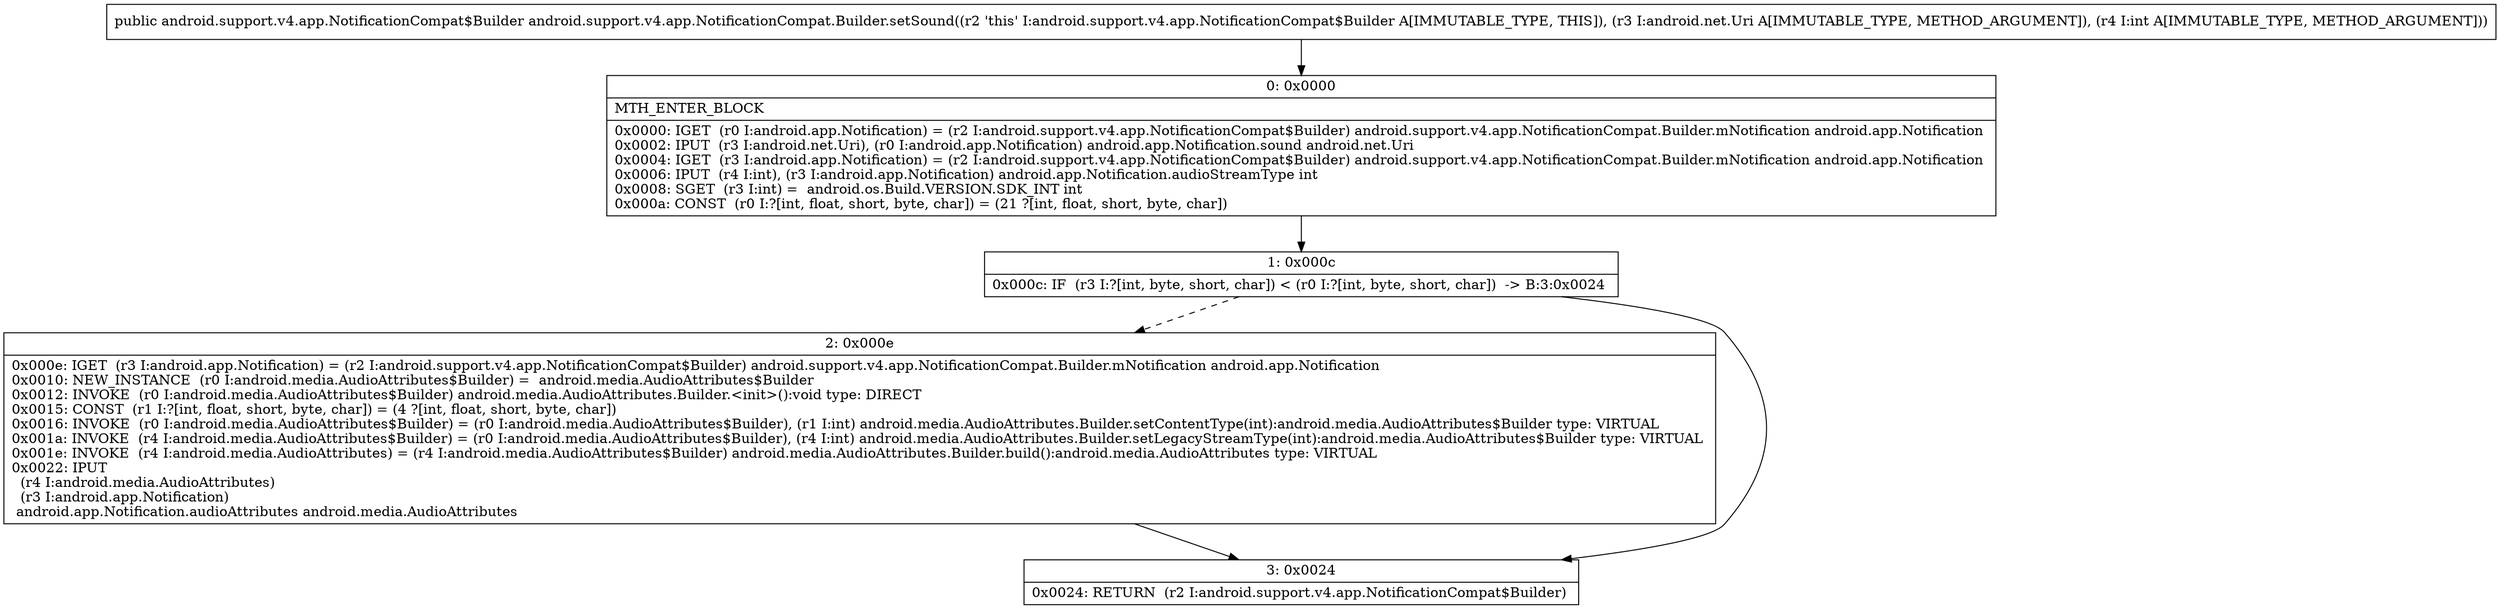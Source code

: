 digraph "CFG forandroid.support.v4.app.NotificationCompat.Builder.setSound(Landroid\/net\/Uri;I)Landroid\/support\/v4\/app\/NotificationCompat$Builder;" {
Node_0 [shape=record,label="{0\:\ 0x0000|MTH_ENTER_BLOCK\l|0x0000: IGET  (r0 I:android.app.Notification) = (r2 I:android.support.v4.app.NotificationCompat$Builder) android.support.v4.app.NotificationCompat.Builder.mNotification android.app.Notification \l0x0002: IPUT  (r3 I:android.net.Uri), (r0 I:android.app.Notification) android.app.Notification.sound android.net.Uri \l0x0004: IGET  (r3 I:android.app.Notification) = (r2 I:android.support.v4.app.NotificationCompat$Builder) android.support.v4.app.NotificationCompat.Builder.mNotification android.app.Notification \l0x0006: IPUT  (r4 I:int), (r3 I:android.app.Notification) android.app.Notification.audioStreamType int \l0x0008: SGET  (r3 I:int) =  android.os.Build.VERSION.SDK_INT int \l0x000a: CONST  (r0 I:?[int, float, short, byte, char]) = (21 ?[int, float, short, byte, char]) \l}"];
Node_1 [shape=record,label="{1\:\ 0x000c|0x000c: IF  (r3 I:?[int, byte, short, char]) \< (r0 I:?[int, byte, short, char])  \-\> B:3:0x0024 \l}"];
Node_2 [shape=record,label="{2\:\ 0x000e|0x000e: IGET  (r3 I:android.app.Notification) = (r2 I:android.support.v4.app.NotificationCompat$Builder) android.support.v4.app.NotificationCompat.Builder.mNotification android.app.Notification \l0x0010: NEW_INSTANCE  (r0 I:android.media.AudioAttributes$Builder) =  android.media.AudioAttributes$Builder \l0x0012: INVOKE  (r0 I:android.media.AudioAttributes$Builder) android.media.AudioAttributes.Builder.\<init\>():void type: DIRECT \l0x0015: CONST  (r1 I:?[int, float, short, byte, char]) = (4 ?[int, float, short, byte, char]) \l0x0016: INVOKE  (r0 I:android.media.AudioAttributes$Builder) = (r0 I:android.media.AudioAttributes$Builder), (r1 I:int) android.media.AudioAttributes.Builder.setContentType(int):android.media.AudioAttributes$Builder type: VIRTUAL \l0x001a: INVOKE  (r4 I:android.media.AudioAttributes$Builder) = (r0 I:android.media.AudioAttributes$Builder), (r4 I:int) android.media.AudioAttributes.Builder.setLegacyStreamType(int):android.media.AudioAttributes$Builder type: VIRTUAL \l0x001e: INVOKE  (r4 I:android.media.AudioAttributes) = (r4 I:android.media.AudioAttributes$Builder) android.media.AudioAttributes.Builder.build():android.media.AudioAttributes type: VIRTUAL \l0x0022: IPUT  \l  (r4 I:android.media.AudioAttributes)\l  (r3 I:android.app.Notification)\l android.app.Notification.audioAttributes android.media.AudioAttributes \l}"];
Node_3 [shape=record,label="{3\:\ 0x0024|0x0024: RETURN  (r2 I:android.support.v4.app.NotificationCompat$Builder) \l}"];
MethodNode[shape=record,label="{public android.support.v4.app.NotificationCompat$Builder android.support.v4.app.NotificationCompat.Builder.setSound((r2 'this' I:android.support.v4.app.NotificationCompat$Builder A[IMMUTABLE_TYPE, THIS]), (r3 I:android.net.Uri A[IMMUTABLE_TYPE, METHOD_ARGUMENT]), (r4 I:int A[IMMUTABLE_TYPE, METHOD_ARGUMENT])) }"];
MethodNode -> Node_0;
Node_0 -> Node_1;
Node_1 -> Node_2[style=dashed];
Node_1 -> Node_3;
Node_2 -> Node_3;
}


